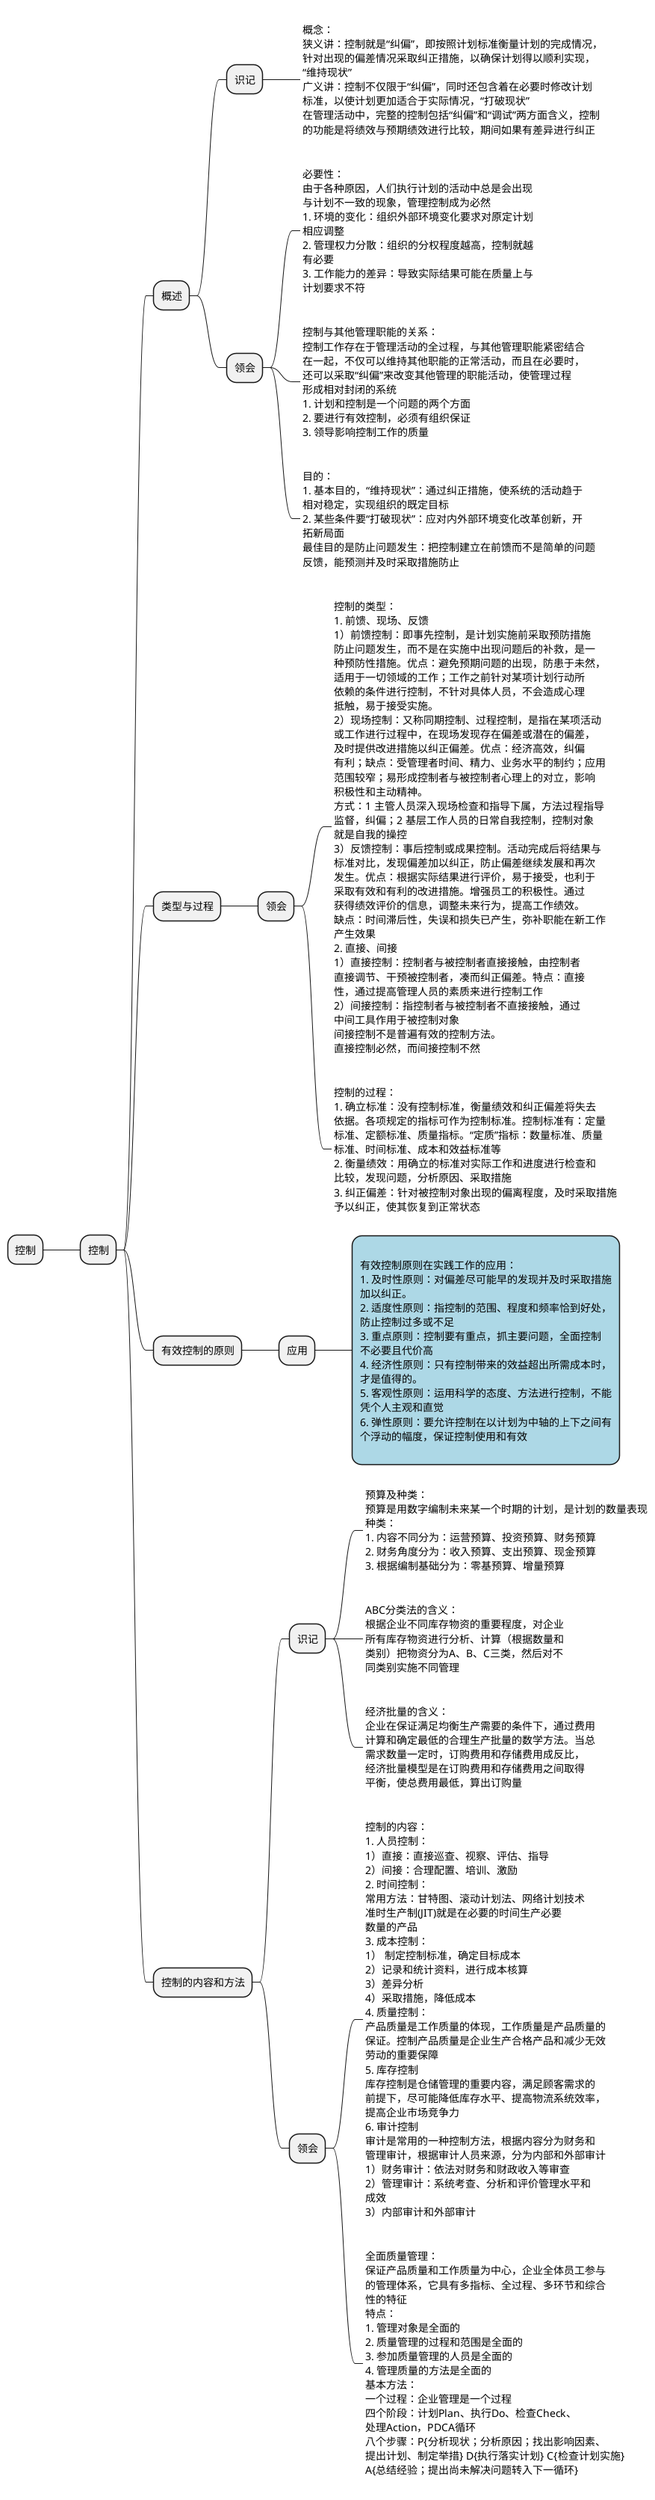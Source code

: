 @startmindmap

* 控制
** 控制

*** 概述
**** 识记
*****_:
概念：
狭义讲：控制就是“纠偏”，即按照计划标准衡量计划的完成情况，
针对出现的偏差情况采取纠正措施，以确保计划得以顺利实现，
“维持现状”
广义讲：控制不仅限于“纠偏”，同时还包含着在必要时修改计划
标准，以使计划更加适合于实际情况，“打破现状”
在管理活动中，完整的控制包括“纠偏”和“调试”两方面含义，控制
的功能是将绩效与预期绩效进行比较，期间如果有差异进行纠正
;
**** 领会
*****_:
必要性：
由于各种原因，人们执行计划的活动中总是会出现
与计划不一致的现象，管理控制成为必然
1. 环境的变化：组织外部环境变化要求对原定计划
相应调整
2. 管理权力分散：组织的分权程度越高，控制就越
有必要
3. 工作能力的差异：导致实际结果可能在质量上与
计划要求不符 
;
*****_:
控制与其他管理职能的关系：
控制工作存在于管理活动的全过程，与其他管理职能紧密结合
在一起，不仅可以维持其他职能的正常活动，而且在必要时，
还可以采取“纠偏”来改变其他管理的职能活动，使管理过程
形成相对封闭的系统
1. 计划和控制是一个问题的两个方面
2. 要进行有效控制，必须有组织保证
3. 领导影响控制工作的质量
;
*****_:
目的：
1. 基本目的，“维持现状”：通过纠正措施，使系统的活动趋于
相对稳定，实现组织的既定目标
2. 某些条件要“打破现状”：应对内外部环境变化改革创新，开
拓新局面
最佳目的是防止问题发生：把控制建立在前馈而不是简单的问题
反馈，能预测并及时采取措施防止
;

*** 类型与过程
**** 领会
*****_:
控制的类型：
1. 前馈、现场、反馈
1）前馈控制：即事先控制，是计划实施前采取预防措施
防止问题发生，而不是在实施中出现问题后的补救，是一
种预防性措施。优点：避免预期问题的出现，防患于未然，
适用于一切领域的工作；工作之前针对某项计划行动所
依赖的条件进行控制，不针对具体人员，不会造成心理
抵触，易于接受实施。
2）现场控制：又称同期控制、过程控制，是指在某项活动
或工作进行过程中，在现场发现存在偏差或潜在的偏差，
及时提供改进措施以纠正偏差。优点：经济高效，纠偏
有利；缺点：受管理者时间、精力、业务水平的制约；应用
范围较窄；易形成控制者与被控制者心理上的对立，影响
积极性和主动精神。
方式：1 主管人员深入现场检查和指导下属，方法过程指导
监督，纠偏；2 基层工作人员的日常自我控制，控制对象
就是自我的操控
3）反馈控制：事后控制或成果控制。活动完成后将结果与
标准对比，发现偏差加以纠正，防止偏差继续发展和再次
发生。优点：根据实际结果进行评价，易于接受，也利于
采取有效和有利的改进措施。增强员工的积极性。通过
获得绩效评价的信息，调整未来行为，提高工作绩效。
缺点：时间滞后性，失误和损失已产生，弥补职能在新工作
产生效果
2. 直接、间接
1）直接控制：控制者与被控制者直接接触，由控制者
直接调节、干预被控制者，凑而纠正偏差。特点：直接
性，通过提高管理人员的素质来进行控制工作
2）间接控制：指控制者与被控制者不直接接触，通过
中间工具作用于被控制对象
间接控制不是普遍有效的控制方法。
直接控制必然，而间接控制不然
;
*****_:
控制的过程：
1. 确立标准：没有控制标准，衡量绩效和纠正偏差将失去
依据。各项规定的指标可作为控制标准。控制标准有：定量
标准、定额标准、质量指标。“定质”指标：数量标准、质量
标准、时间标准、成本和效益标准等
2. 衡量绩效：用确立的标准对实际工作和进度进行检查和
比较，发现问题，分析原因、采取措施
3. 纠正偏差：针对被控制对象出现的偏离程度，及时采取措施
予以纠正，使其恢复到正常状态
;

*** 有效控制的原则
**** 应用
*****[#lightblue]:
有效控制原则在实践工作的应用：
1. 及时性原则：对偏差尽可能早的发现并及时采取措施
加以纠正。
2. 适度性原则：指控制的范围、程度和频率恰到好处，
防止控制过多或不足
3. 重点原则：控制要有重点，抓主要问题，全面控制
不必要且代价高
4. 经济性原则：只有控制带来的效益超出所需成本时，
才是值得的。
5. 客观性原则：运用科学的态度、方法进行控制，不能
凭个人主观和直觉
6. 弹性原则：要允许控制在以计划为中轴的上下之间有
个浮动的幅度，保证控制使用和有效
;


*** 控制的内容和方法
**** 识记
*****_:
预算及种类：
预算是用数字编制未来某一个时期的计划，是计划的数量表现
种类：
1. 内容不同分为：运营预算、投资预算、财务预算
2. 财务角度分为：收入预算、支出预算、现金预算
3. 根据编制基础分为：零基预算、增量预算
;
*****_:
ABC分类法的含义：
根据企业不同库存物资的重要程度，对企业
所有库存物资进行分析、计算（根据数量和
类别）把物资分为A、B、C三类，然后对不
同类别实施不同管理
;
*****_:
经济批量的含义：
企业在保证满足均衡生产需要的条件下，通过费用
计算和确定最低的合理生产批量的数学方法。当总
需求数量一定时，订购费用和存储费用成反比，
经济批量模型是在订购费用和存储费用之间取得
平衡，使总费用最低，算出订购量
;
**** 领会
*****_:
控制的内容：
1. 人员控制：
1）直接：直接巡查、视察、评估、指导
2）间接：合理配置、培训、激励
2. 时间控制：
常用方法：甘特图、滚动计划法、网络计划技术
准时生产制(JIT)就是在必要的时间生产必要
数量的产品
3. 成本控制：
1） 制定控制标准，确定目标成本
2）记录和统计资料，进行成本核算
3）差异分析
4）采取措施，降低成本
4. 质量控制：
产品质量是工作质量的体现，工作质量是产品质量的
保证。控制产品质量是企业生产合格产品和减少无效
劳动的重要保障
5. 库存控制
库存控制是仓储管理的重要内容，满足顾客需求的
前提下，尽可能降低库存水平、提高物流系统效率，
提高企业市场竞争力
6. 审计控制
审计是常用的一种控制方法，根据内容分为财务和
管理审计，根据审计人员来源，分为内部和外部审计
1）财务审计：依法对财务和财政收入等审查
2）管理审计：系统考查、分析和评价管理水平和
成效
3）内部审计和外部审计
;
*****_:
全面质量管理：
保证产品质量和工作质量为中心，企业全体员工参与
的管理体系，它具有多指标、全过程、多环节和综合
性的特征
特点：
1. 管理对象是全面的
2. 质量管理的过程和范围是全面的
3. 参加质量管理的人员是全面的
4. 管理质量的方法是全面的
基本方法：
一个过程：企业管理是一个过程
四个阶段：计划Plan、执行Do、检查Check、
处理Action，PDCA循环
八个步骤：P{分析现状；分析原因；找出影响因素、
提出计划、制定举措} D{执行落实计划} C{检查计划实施} 
A{总结经验；提出尚未解决问题转入下一循环}
;

@endmindmap
